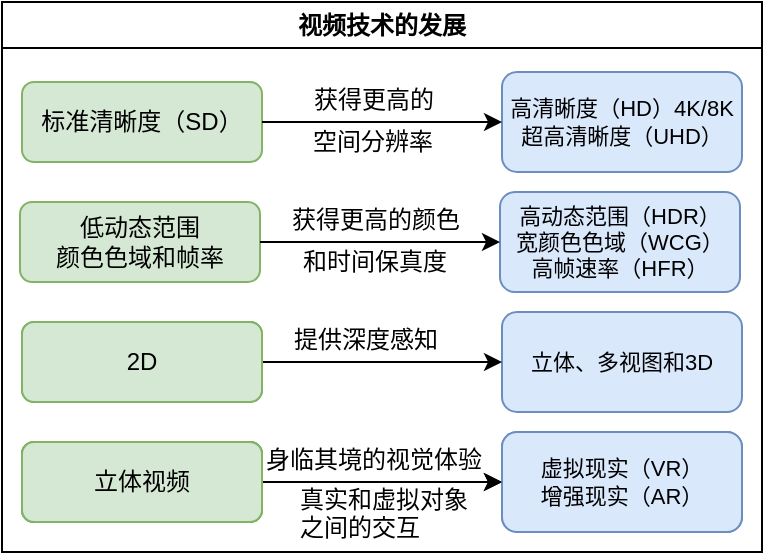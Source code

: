 <mxfile version="21.3.2" type="github">
  <diagram id="prtHgNgQTEPvFCAcTncT" name="Page-1">
    <mxGraphModel dx="806" dy="770" grid="1" gridSize="10" guides="1" tooltips="1" connect="1" arrows="1" fold="1" page="1" pageScale="1" pageWidth="827" pageHeight="1169" math="0" shadow="0">
      <root>
        <mxCell id="0" />
        <mxCell id="1" parent="0" />
        <mxCell id="baFeBOjSdmcQ-kn_FKqw-48" value="" style="group" vertex="1" connectable="0" parent="1">
          <mxGeometry width="380" height="275" as="geometry" />
        </mxCell>
        <mxCell id="baFeBOjSdmcQ-kn_FKqw-1" value="&lt;div data-docx-has-block-data=&quot;false&quot; data-page-id=&quot;ZyfDdDNA1oiCd8xGL1PcbjAHnAd&quot;&gt;&lt;div class=&quot;old-record-id-doxcnUQFLZUZGxBsSNBJRR1kxmh&quot; style=&quot;&quot;&gt;标准清晰度（SD）&lt;/div&gt;&lt;/div&gt;" style="rounded=1;whiteSpace=wrap;html=1;fillColor=#d5e8d4;strokeColor=#82b366;" vertex="1" parent="baFeBOjSdmcQ-kn_FKqw-48">
          <mxGeometry x="10" y="40" width="120" height="40" as="geometry" />
        </mxCell>
        <mxCell id="baFeBOjSdmcQ-kn_FKqw-3" value="&lt;div data-docx-has-block-data=&quot;false&quot; data-page-id=&quot;ZyfDdDNA1oiCd8xGL1PcbjAHnAd&quot;&gt;&lt;div class=&quot;old-record-id-doxcnUQFLZUZGxBsSNBJRR1kxmh&quot; style=&quot;&quot;&gt;&lt;div style=&quot;font-size: 11px;&quot; data-docx-has-block-data=&quot;false&quot; data-page-id=&quot;ZyfDdDNA1oiCd8xGL1PcbjAHnAd&quot;&gt;&lt;div class=&quot;old-record-id-doxcnUQFLZUZGxBsSNBJRR1kxmh&quot; style=&quot;font-size: 11px;&quot;&gt;&lt;span style=&quot;font-size: 11px;&quot;&gt;高清晰度&lt;/span&gt;（&lt;span style=&quot;font-size: 11px;&quot;&gt;HD&lt;/span&gt;）&lt;span style=&quot;background-color: initial; border-color: var(--border-color); font-size: 11px;&quot;&gt;4K/8K超高清晰度&lt;/span&gt;（&lt;span style=&quot;background-color: initial; border-color: var(--border-color); font-size: 11px;&quot;&gt;UHD&lt;/span&gt;&lt;span style=&quot;background-color: initial; font-size: 11px;&quot;&gt;）&lt;/span&gt;&lt;/div&gt;&lt;/div&gt;&lt;/div&gt;&lt;/div&gt;" style="rounded=1;whiteSpace=wrap;html=1;fillColor=#dae8fc;strokeColor=#6c8ebf;" vertex="1" parent="baFeBOjSdmcQ-kn_FKqw-48">
          <mxGeometry x="250" y="35" width="120" height="50" as="geometry" />
        </mxCell>
        <mxCell id="baFeBOjSdmcQ-kn_FKqw-6" value="" style="endArrow=classic;html=1;rounded=0;exitX=1;exitY=0.5;exitDx=0;exitDy=0;entryX=0;entryY=0.5;entryDx=0;entryDy=0;" edge="1" parent="baFeBOjSdmcQ-kn_FKqw-48" source="baFeBOjSdmcQ-kn_FKqw-1" target="baFeBOjSdmcQ-kn_FKqw-3">
          <mxGeometry width="50" height="50" relative="1" as="geometry">
            <mxPoint x="210" y="90" as="sourcePoint" />
            <mxPoint x="260" y="40" as="targetPoint" />
            <Array as="points" />
          </mxGeometry>
        </mxCell>
        <mxCell id="baFeBOjSdmcQ-kn_FKqw-9" value="获得更高的" style="text;whiteSpace=wrap;html=1;" vertex="1" parent="baFeBOjSdmcQ-kn_FKqw-48">
          <mxGeometry x="154" y="35" width="70" height="25" as="geometry" />
        </mxCell>
        <mxCell id="baFeBOjSdmcQ-kn_FKqw-10" value="&lt;div data-docx-has-block-data=&quot;false&quot; data-page-id=&quot;ZyfDdDNA1oiCd8xGL1PcbjAHnAd&quot;&gt;&lt;div class=&quot;old-record-id-doxcnUQFLZUZGxBsSNBJRR1kxmh&quot; style=&quot;&quot;&gt;&lt;div data-docx-has-block-data=&quot;false&quot; data-page-id=&quot;ZyfDdDNA1oiCd8xGL1PcbjAHnAd&quot;&gt;&lt;div class=&quot;old-record-id-doxcnUQFLZUZGxBsSNBJRR1kxmh&quot; style=&quot;&quot;&gt;低动态范围&lt;/div&gt;&lt;div class=&quot;old-record-id-doxcnUQFLZUZGxBsSNBJRR1kxmh&quot; style=&quot;&quot;&gt;颜色色域和帧率&lt;/div&gt;&lt;/div&gt;&lt;/div&gt;&lt;/div&gt;" style="rounded=1;whiteSpace=wrap;html=1;fillColor=#d5e8d4;strokeColor=#82b366;" vertex="1" parent="baFeBOjSdmcQ-kn_FKqw-48">
          <mxGeometry x="9" y="100" width="120" height="40" as="geometry" />
        </mxCell>
        <mxCell id="baFeBOjSdmcQ-kn_FKqw-11" value="&lt;div data-docx-has-block-data=&quot;false&quot; data-page-id=&quot;ZyfDdDNA1oiCd8xGL1PcbjAHnAd&quot;&gt;&lt;div class=&quot;old-record-id-doxcnUQFLZUZGxBsSNBJRR1kxmh&quot; style=&quot;&quot;&gt;&lt;div data-docx-has-block-data=&quot;false&quot; data-page-id=&quot;ZyfDdDNA1oiCd8xGL1PcbjAHnAd&quot;&gt;&lt;div class=&quot;old-record-id-doxcnUQFLZUZGxBsSNBJRR1kxmh&quot; style=&quot;&quot;&gt;2D&lt;/div&gt;&lt;/div&gt;&lt;/div&gt;&lt;/div&gt;" style="rounded=1;whiteSpace=wrap;html=1;fillColor=#d5e8d4;strokeColor=#82b366;" vertex="1" parent="baFeBOjSdmcQ-kn_FKqw-48">
          <mxGeometry x="10" y="160" width="120" height="40" as="geometry" />
        </mxCell>
        <mxCell id="baFeBOjSdmcQ-kn_FKqw-12" value="&lt;div data-docx-has-block-data=&quot;false&quot; data-page-id=&quot;ZyfDdDNA1oiCd8xGL1PcbjAHnAd&quot;&gt;&lt;div class=&quot;old-record-id-doxcnUQFLZUZGxBsSNBJRR1kxmh&quot; style=&quot;&quot;&gt;&lt;div data-docx-has-block-data=&quot;false&quot; data-page-id=&quot;ZyfDdDNA1oiCd8xGL1PcbjAHnAd&quot;&gt;&lt;div class=&quot;old-record-id-doxcnUQFLZUZGxBsSNBJRR1kxmh&quot; style=&quot;&quot;&gt;立体视频&lt;/div&gt;&lt;/div&gt;&lt;/div&gt;&lt;/div&gt;" style="rounded=1;whiteSpace=wrap;html=1;fillColor=#d5e8d4;strokeColor=#82b366;" vertex="1" parent="baFeBOjSdmcQ-kn_FKqw-48">
          <mxGeometry x="10" y="220" width="120" height="40" as="geometry" />
        </mxCell>
        <mxCell id="baFeBOjSdmcQ-kn_FKqw-14" value="&lt;div data-docx-has-block-data=&quot;false&quot; data-page-id=&quot;ZyfDdDNA1oiCd8xGL1PcbjAHnAd&quot;&gt;&lt;div class=&quot;old-record-id-doxcnUQFLZUZGxBsSNBJRR1kxmh&quot; style=&quot;&quot;&gt;&lt;div style=&quot;font-size: 11px;&quot; data-docx-has-block-data=&quot;false&quot; data-page-id=&quot;ZyfDdDNA1oiCd8xGL1PcbjAHnAd&quot;&gt;&lt;div class=&quot;old-record-id-doxcnUQFLZUZGxBsSNBJRR1kxmh&quot; style=&quot;font-size: 11px;&quot;&gt;&lt;div class=&quot;old-record-id-doxcnUQFLZUZGxBsSNBJRR1kxmh&quot;&gt;高动态范围（HDR）&lt;/div&gt;&lt;div class=&quot;old-record-id-doxcnUQFLZUZGxBsSNBJRR1kxmh&quot;&gt;宽颜色色域（WCG）&lt;/div&gt;&lt;div class=&quot;old-record-id-doxcnUQFLZUZGxBsSNBJRR1kxmh&quot;&gt;高帧速率（HFR）&lt;/div&gt;&lt;/div&gt;&lt;/div&gt;&lt;/div&gt;&lt;/div&gt;" style="rounded=1;whiteSpace=wrap;html=1;fillColor=#dae8fc;strokeColor=#6c8ebf;" vertex="1" parent="baFeBOjSdmcQ-kn_FKqw-48">
          <mxGeometry x="249" y="95" width="120" height="50" as="geometry" />
        </mxCell>
        <mxCell id="baFeBOjSdmcQ-kn_FKqw-16" value="" style="endArrow=classic;html=1;rounded=0;exitX=1;exitY=0.5;exitDx=0;exitDy=0;entryX=0;entryY=0.5;entryDx=0;entryDy=0;" edge="1" parent="baFeBOjSdmcQ-kn_FKqw-48" source="baFeBOjSdmcQ-kn_FKqw-10" target="baFeBOjSdmcQ-kn_FKqw-14">
          <mxGeometry width="50" height="50" relative="1" as="geometry">
            <mxPoint x="309" y="220" as="sourcePoint" />
            <mxPoint x="359" y="170" as="targetPoint" />
          </mxGeometry>
        </mxCell>
        <mxCell id="baFeBOjSdmcQ-kn_FKqw-17" value="&lt;div data-docx-has-block-data=&quot;false&quot; data-page-id=&quot;ZyfDdDNA1oiCd8xGL1PcbjAHnAd&quot;&gt;&lt;div class=&quot;old-record-id-doxcnUQFLZUZGxBsSNBJRR1kxmh&quot; style=&quot;&quot;&gt;&lt;div style=&quot;font-size: 11px;&quot; data-docx-has-block-data=&quot;false&quot; data-page-id=&quot;ZyfDdDNA1oiCd8xGL1PcbjAHnAd&quot;&gt;&lt;div class=&quot;old-record-id-doxcnUQFLZUZGxBsSNBJRR1kxmh&quot; style=&quot;font-size: 11px;&quot;&gt;&lt;div class=&quot;old-record-id-doxcnUQFLZUZGxBsSNBJRR1kxmh&quot;&gt;&lt;div data-docx-has-block-data=&quot;false&quot; data-page-id=&quot;ZyfDdDNA1oiCd8xGL1PcbjAHnAd&quot;&gt;&lt;div class=&quot;old-record-id-doxcnUQFLZUZGxBsSNBJRR1kxmh&quot; style=&quot;&quot;&gt;立体、多视图和3D&lt;/div&gt;&lt;/div&gt;&lt;/div&gt;&lt;/div&gt;&lt;/div&gt;&lt;/div&gt;&lt;/div&gt;" style="rounded=1;whiteSpace=wrap;html=1;fillColor=#dae8fc;strokeColor=#6c8ebf;" vertex="1" parent="baFeBOjSdmcQ-kn_FKqw-48">
          <mxGeometry x="250" y="155" width="120" height="50" as="geometry" />
        </mxCell>
        <mxCell id="baFeBOjSdmcQ-kn_FKqw-18" value="获得更高的颜色&lt;br&gt;" style="text;whiteSpace=wrap;html=1;" vertex="1" parent="baFeBOjSdmcQ-kn_FKqw-48">
          <mxGeometry x="143" y="95" width="86" height="20" as="geometry" />
        </mxCell>
        <mxCell id="baFeBOjSdmcQ-kn_FKqw-19" value="" style="endArrow=classic;html=1;rounded=0;exitX=1;exitY=0.5;exitDx=0;exitDy=0;" edge="1" parent="baFeBOjSdmcQ-kn_FKqw-48" source="baFeBOjSdmcQ-kn_FKqw-11" target="baFeBOjSdmcQ-kn_FKqw-17">
          <mxGeometry width="50" height="50" relative="1" as="geometry">
            <mxPoint x="310" y="160" as="sourcePoint" />
            <mxPoint x="360" y="110" as="targetPoint" />
          </mxGeometry>
        </mxCell>
        <mxCell id="baFeBOjSdmcQ-kn_FKqw-21" value="提供深度感知" style="text;whiteSpace=wrap;html=1;" vertex="1" parent="baFeBOjSdmcQ-kn_FKqw-48">
          <mxGeometry x="144" y="155" width="110" height="40" as="geometry" />
        </mxCell>
        <mxCell id="baFeBOjSdmcQ-kn_FKqw-23" value="&lt;div data-docx-has-block-data=&quot;false&quot; data-page-id=&quot;ZyfDdDNA1oiCd8xGL1PcbjAHnAd&quot;&gt;&lt;div class=&quot;old-record-id-doxcnUQFLZUZGxBsSNBJRR1kxmh&quot; style=&quot;&quot;&gt;&lt;div style=&quot;font-size: 11px;&quot; data-docx-has-block-data=&quot;false&quot; data-page-id=&quot;ZyfDdDNA1oiCd8xGL1PcbjAHnAd&quot;&gt;&lt;div class=&quot;old-record-id-doxcnUQFLZUZGxBsSNBJRR1kxmh&quot; style=&quot;font-size: 11px;&quot;&gt;&lt;div class=&quot;old-record-id-doxcnUQFLZUZGxBsSNBJRR1kxmh&quot;&gt;&lt;div data-docx-has-block-data=&quot;false&quot; data-page-id=&quot;ZyfDdDNA1oiCd8xGL1PcbjAHnAd&quot;&gt;&lt;div class=&quot;old-record-id-doxcnUQFLZUZGxBsSNBJRR1kxmh&quot; style=&quot;&quot;&gt;&lt;div data-docx-has-block-data=&quot;false&quot; data-page-id=&quot;ZyfDdDNA1oiCd8xGL1PcbjAHnAd&quot;&gt;&lt;div class=&quot;old-record-id-doxcnUQFLZUZGxBsSNBJRR1kxmh&quot; style=&quot;&quot;&gt;虚拟现实（VR）&lt;/div&gt;&lt;div class=&quot;old-record-id-doxcnUQFLZUZGxBsSNBJRR1kxmh&quot; style=&quot;&quot;&gt;增强现实（AR）&lt;/div&gt;&lt;/div&gt;&lt;/div&gt;&lt;/div&gt;&lt;/div&gt;&lt;/div&gt;&lt;/div&gt;&lt;/div&gt;&lt;/div&gt;" style="rounded=1;whiteSpace=wrap;html=1;fillColor=#dae8fc;strokeColor=#6c8ebf;" vertex="1" parent="baFeBOjSdmcQ-kn_FKqw-48">
          <mxGeometry x="250" y="215" width="120" height="50" as="geometry" />
        </mxCell>
        <mxCell id="baFeBOjSdmcQ-kn_FKqw-24" value="" style="endArrow=classic;html=1;rounded=0;exitX=1;exitY=0.5;exitDx=0;exitDy=0;" edge="1" parent="baFeBOjSdmcQ-kn_FKqw-48" source="baFeBOjSdmcQ-kn_FKqw-12">
          <mxGeometry width="50" height="50" relative="1" as="geometry">
            <mxPoint x="300" y="140" as="sourcePoint" />
            <mxPoint x="250" y="240" as="targetPoint" />
          </mxGeometry>
        </mxCell>
        <mxCell id="baFeBOjSdmcQ-kn_FKqw-26" value="身临其境的视觉体验" style="text;whiteSpace=wrap;html=1;" vertex="1" parent="baFeBOjSdmcQ-kn_FKqw-48">
          <mxGeometry x="130" y="215" width="110" height="20" as="geometry" />
        </mxCell>
        <mxCell id="baFeBOjSdmcQ-kn_FKqw-29" value="真实和虚拟对象&lt;br&gt;之间的交互" style="text;whiteSpace=wrap;html=1;" vertex="1" parent="baFeBOjSdmcQ-kn_FKqw-48">
          <mxGeometry x="147" y="235" width="96" height="40" as="geometry" />
        </mxCell>
        <mxCell id="baFeBOjSdmcQ-kn_FKqw-32" value="空间分辨率" style="text;html=1;align=center;verticalAlign=middle;resizable=0;points=[];autosize=1;strokeColor=none;fillColor=none;" vertex="1" parent="baFeBOjSdmcQ-kn_FKqw-48">
          <mxGeometry x="145" y="55" width="80" height="30" as="geometry" />
        </mxCell>
        <mxCell id="baFeBOjSdmcQ-kn_FKqw-34" value="和时间保真度" style="text;html=1;align=center;verticalAlign=middle;resizable=0;points=[];autosize=1;strokeColor=none;fillColor=none;" vertex="1" parent="baFeBOjSdmcQ-kn_FKqw-48">
          <mxGeometry x="136" y="115" width="100" height="30" as="geometry" />
        </mxCell>
        <mxCell id="baFeBOjSdmcQ-kn_FKqw-36" value="&lt;div data-docx-has-block-data=&quot;false&quot; data-page-id=&quot;ZyfDdDNA1oiCd8xGL1PcbjAHnAd&quot;&gt;&lt;div class=&quot;old-record-id-doxcnUQFLZUZGxBsSNBJRR1kxmh&quot; style=&quot;&quot;&gt;&lt;div data-docx-has-block-data=&quot;false&quot; data-page-id=&quot;ZyfDdDNA1oiCd8xGL1PcbjAHnAd&quot;&gt;&lt;div class=&quot;old-record-id-doxcnUQFLZUZGxBsSNBJRR1kxmh&quot; style=&quot;&quot;&gt;立体视频&lt;/div&gt;&lt;/div&gt;&lt;/div&gt;&lt;/div&gt;" style="rounded=1;whiteSpace=wrap;html=1;fillColor=#d5e8d4;strokeColor=#82b366;" vertex="1" parent="baFeBOjSdmcQ-kn_FKqw-48">
          <mxGeometry x="10" y="220" width="120" height="40" as="geometry" />
        </mxCell>
        <mxCell id="baFeBOjSdmcQ-kn_FKqw-37" value="&lt;div data-docx-has-block-data=&quot;false&quot; data-page-id=&quot;ZyfDdDNA1oiCd8xGL1PcbjAHnAd&quot;&gt;&lt;div class=&quot;old-record-id-doxcnUQFLZUZGxBsSNBJRR1kxmh&quot; style=&quot;&quot;&gt;&lt;div data-docx-has-block-data=&quot;false&quot; data-page-id=&quot;ZyfDdDNA1oiCd8xGL1PcbjAHnAd&quot;&gt;&lt;div class=&quot;old-record-id-doxcnUQFLZUZGxBsSNBJRR1kxmh&quot; style=&quot;&quot;&gt;2D&lt;/div&gt;&lt;/div&gt;&lt;/div&gt;&lt;/div&gt;" style="rounded=1;whiteSpace=wrap;html=1;fillColor=#d5e8d4;strokeColor=#82b366;" vertex="1" parent="baFeBOjSdmcQ-kn_FKqw-48">
          <mxGeometry x="10" y="160" width="120" height="40" as="geometry" />
        </mxCell>
        <mxCell id="baFeBOjSdmcQ-kn_FKqw-38" value="&lt;div data-docx-has-block-data=&quot;false&quot; data-page-id=&quot;ZyfDdDNA1oiCd8xGL1PcbjAHnAd&quot;&gt;&lt;div class=&quot;old-record-id-doxcnUQFLZUZGxBsSNBJRR1kxmh&quot; style=&quot;&quot;&gt;&lt;div data-docx-has-block-data=&quot;false&quot; data-page-id=&quot;ZyfDdDNA1oiCd8xGL1PcbjAHnAd&quot;&gt;&lt;div class=&quot;old-record-id-doxcnUQFLZUZGxBsSNBJRR1kxmh&quot; style=&quot;&quot;&gt;立体视频&lt;/div&gt;&lt;/div&gt;&lt;/div&gt;&lt;/div&gt;" style="rounded=1;whiteSpace=wrap;html=1;fillColor=#d5e8d4;strokeColor=#82b366;" vertex="1" parent="baFeBOjSdmcQ-kn_FKqw-48">
          <mxGeometry x="10" y="220" width="120" height="40" as="geometry" />
        </mxCell>
        <mxCell id="baFeBOjSdmcQ-kn_FKqw-40" value="&lt;div data-docx-has-block-data=&quot;false&quot; data-page-id=&quot;ZyfDdDNA1oiCd8xGL1PcbjAHnAd&quot;&gt;&lt;div class=&quot;old-record-id-doxcnUQFLZUZGxBsSNBJRR1kxmh&quot; style=&quot;&quot;&gt;&lt;div style=&quot;font-size: 11px;&quot; data-docx-has-block-data=&quot;false&quot; data-page-id=&quot;ZyfDdDNA1oiCd8xGL1PcbjAHnAd&quot;&gt;&lt;div class=&quot;old-record-id-doxcnUQFLZUZGxBsSNBJRR1kxmh&quot; style=&quot;font-size: 11px;&quot;&gt;&lt;div class=&quot;old-record-id-doxcnUQFLZUZGxBsSNBJRR1kxmh&quot;&gt;&lt;div data-docx-has-block-data=&quot;false&quot; data-page-id=&quot;ZyfDdDNA1oiCd8xGL1PcbjAHnAd&quot;&gt;&lt;div class=&quot;old-record-id-doxcnUQFLZUZGxBsSNBJRR1kxmh&quot; style=&quot;&quot;&gt;&lt;div data-docx-has-block-data=&quot;false&quot; data-page-id=&quot;ZyfDdDNA1oiCd8xGL1PcbjAHnAd&quot;&gt;&lt;div class=&quot;old-record-id-doxcnUQFLZUZGxBsSNBJRR1kxmh&quot; style=&quot;&quot;&gt;虚拟现实（VR）&lt;/div&gt;&lt;div class=&quot;old-record-id-doxcnUQFLZUZGxBsSNBJRR1kxmh&quot; style=&quot;&quot;&gt;增强现实（AR）&lt;/div&gt;&lt;/div&gt;&lt;/div&gt;&lt;/div&gt;&lt;/div&gt;&lt;/div&gt;&lt;/div&gt;&lt;/div&gt;&lt;/div&gt;" style="rounded=1;whiteSpace=wrap;html=1;fillColor=#dae8fc;strokeColor=#6c8ebf;" vertex="1" parent="baFeBOjSdmcQ-kn_FKqw-48">
          <mxGeometry x="250" y="215" width="120" height="50" as="geometry" />
        </mxCell>
        <mxCell id="baFeBOjSdmcQ-kn_FKqw-41" value="" style="endArrow=classic;html=1;rounded=0;exitX=1;exitY=0.5;exitDx=0;exitDy=0;" edge="1" source="baFeBOjSdmcQ-kn_FKqw-38" parent="baFeBOjSdmcQ-kn_FKqw-48">
          <mxGeometry width="50" height="50" relative="1" as="geometry">
            <mxPoint x="300" y="140" as="sourcePoint" />
            <mxPoint x="250" y="240" as="targetPoint" />
          </mxGeometry>
        </mxCell>
        <mxCell id="baFeBOjSdmcQ-kn_FKqw-44" value="&lt;div data-docx-has-block-data=&quot;false&quot; data-page-id=&quot;ZyfDdDNA1oiCd8xGL1PcbjAHnAd&quot;&gt;&lt;div class=&quot;old-record-id-doxcnUQFLZUZGxBsSNBJRR1kxmh&quot; style=&quot;&quot;&gt;&lt;div data-docx-has-block-data=&quot;false&quot; data-page-id=&quot;ZyfDdDNA1oiCd8xGL1PcbjAHnAd&quot;&gt;&lt;div class=&quot;old-record-id-doxcnUQFLZUZGxBsSNBJRR1kxmh&quot; style=&quot;&quot;&gt;立体视频&lt;/div&gt;&lt;/div&gt;&lt;/div&gt;&lt;/div&gt;" style="rounded=1;whiteSpace=wrap;html=1;fillColor=#d5e8d4;strokeColor=#82b366;" vertex="1" parent="baFeBOjSdmcQ-kn_FKqw-48">
          <mxGeometry x="10" y="220" width="120" height="40" as="geometry" />
        </mxCell>
        <mxCell id="baFeBOjSdmcQ-kn_FKqw-47" value="视频技术的发展" style="swimlane;whiteSpace=wrap;html=1;" vertex="1" parent="baFeBOjSdmcQ-kn_FKqw-48">
          <mxGeometry width="380" height="275" as="geometry" />
        </mxCell>
      </root>
    </mxGraphModel>
  </diagram>
</mxfile>
